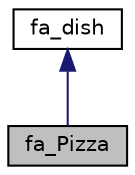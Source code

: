 digraph "fa_Pizza"
{
 // LATEX_PDF_SIZE
  edge [fontname="Helvetica",fontsize="10",labelfontname="Helvetica",labelfontsize="10"];
  node [fontname="Helvetica",fontsize="10",shape=record];
  Node1 [label="fa_Pizza",height=0.2,width=0.4,color="black", fillcolor="grey75", style="filled", fontcolor="black",tooltip="Abstract class representing a generic pizza dish."];
  Node2 -> Node1 [dir="back",color="midnightblue",fontsize="10",style="solid"];
  Node2 [label="fa_dish",height=0.2,width=0.4,color="black", fillcolor="white", style="filled",URL="$classfa__dish.html",tooltip="Abstract class representing a dish with customizable components."];
}
